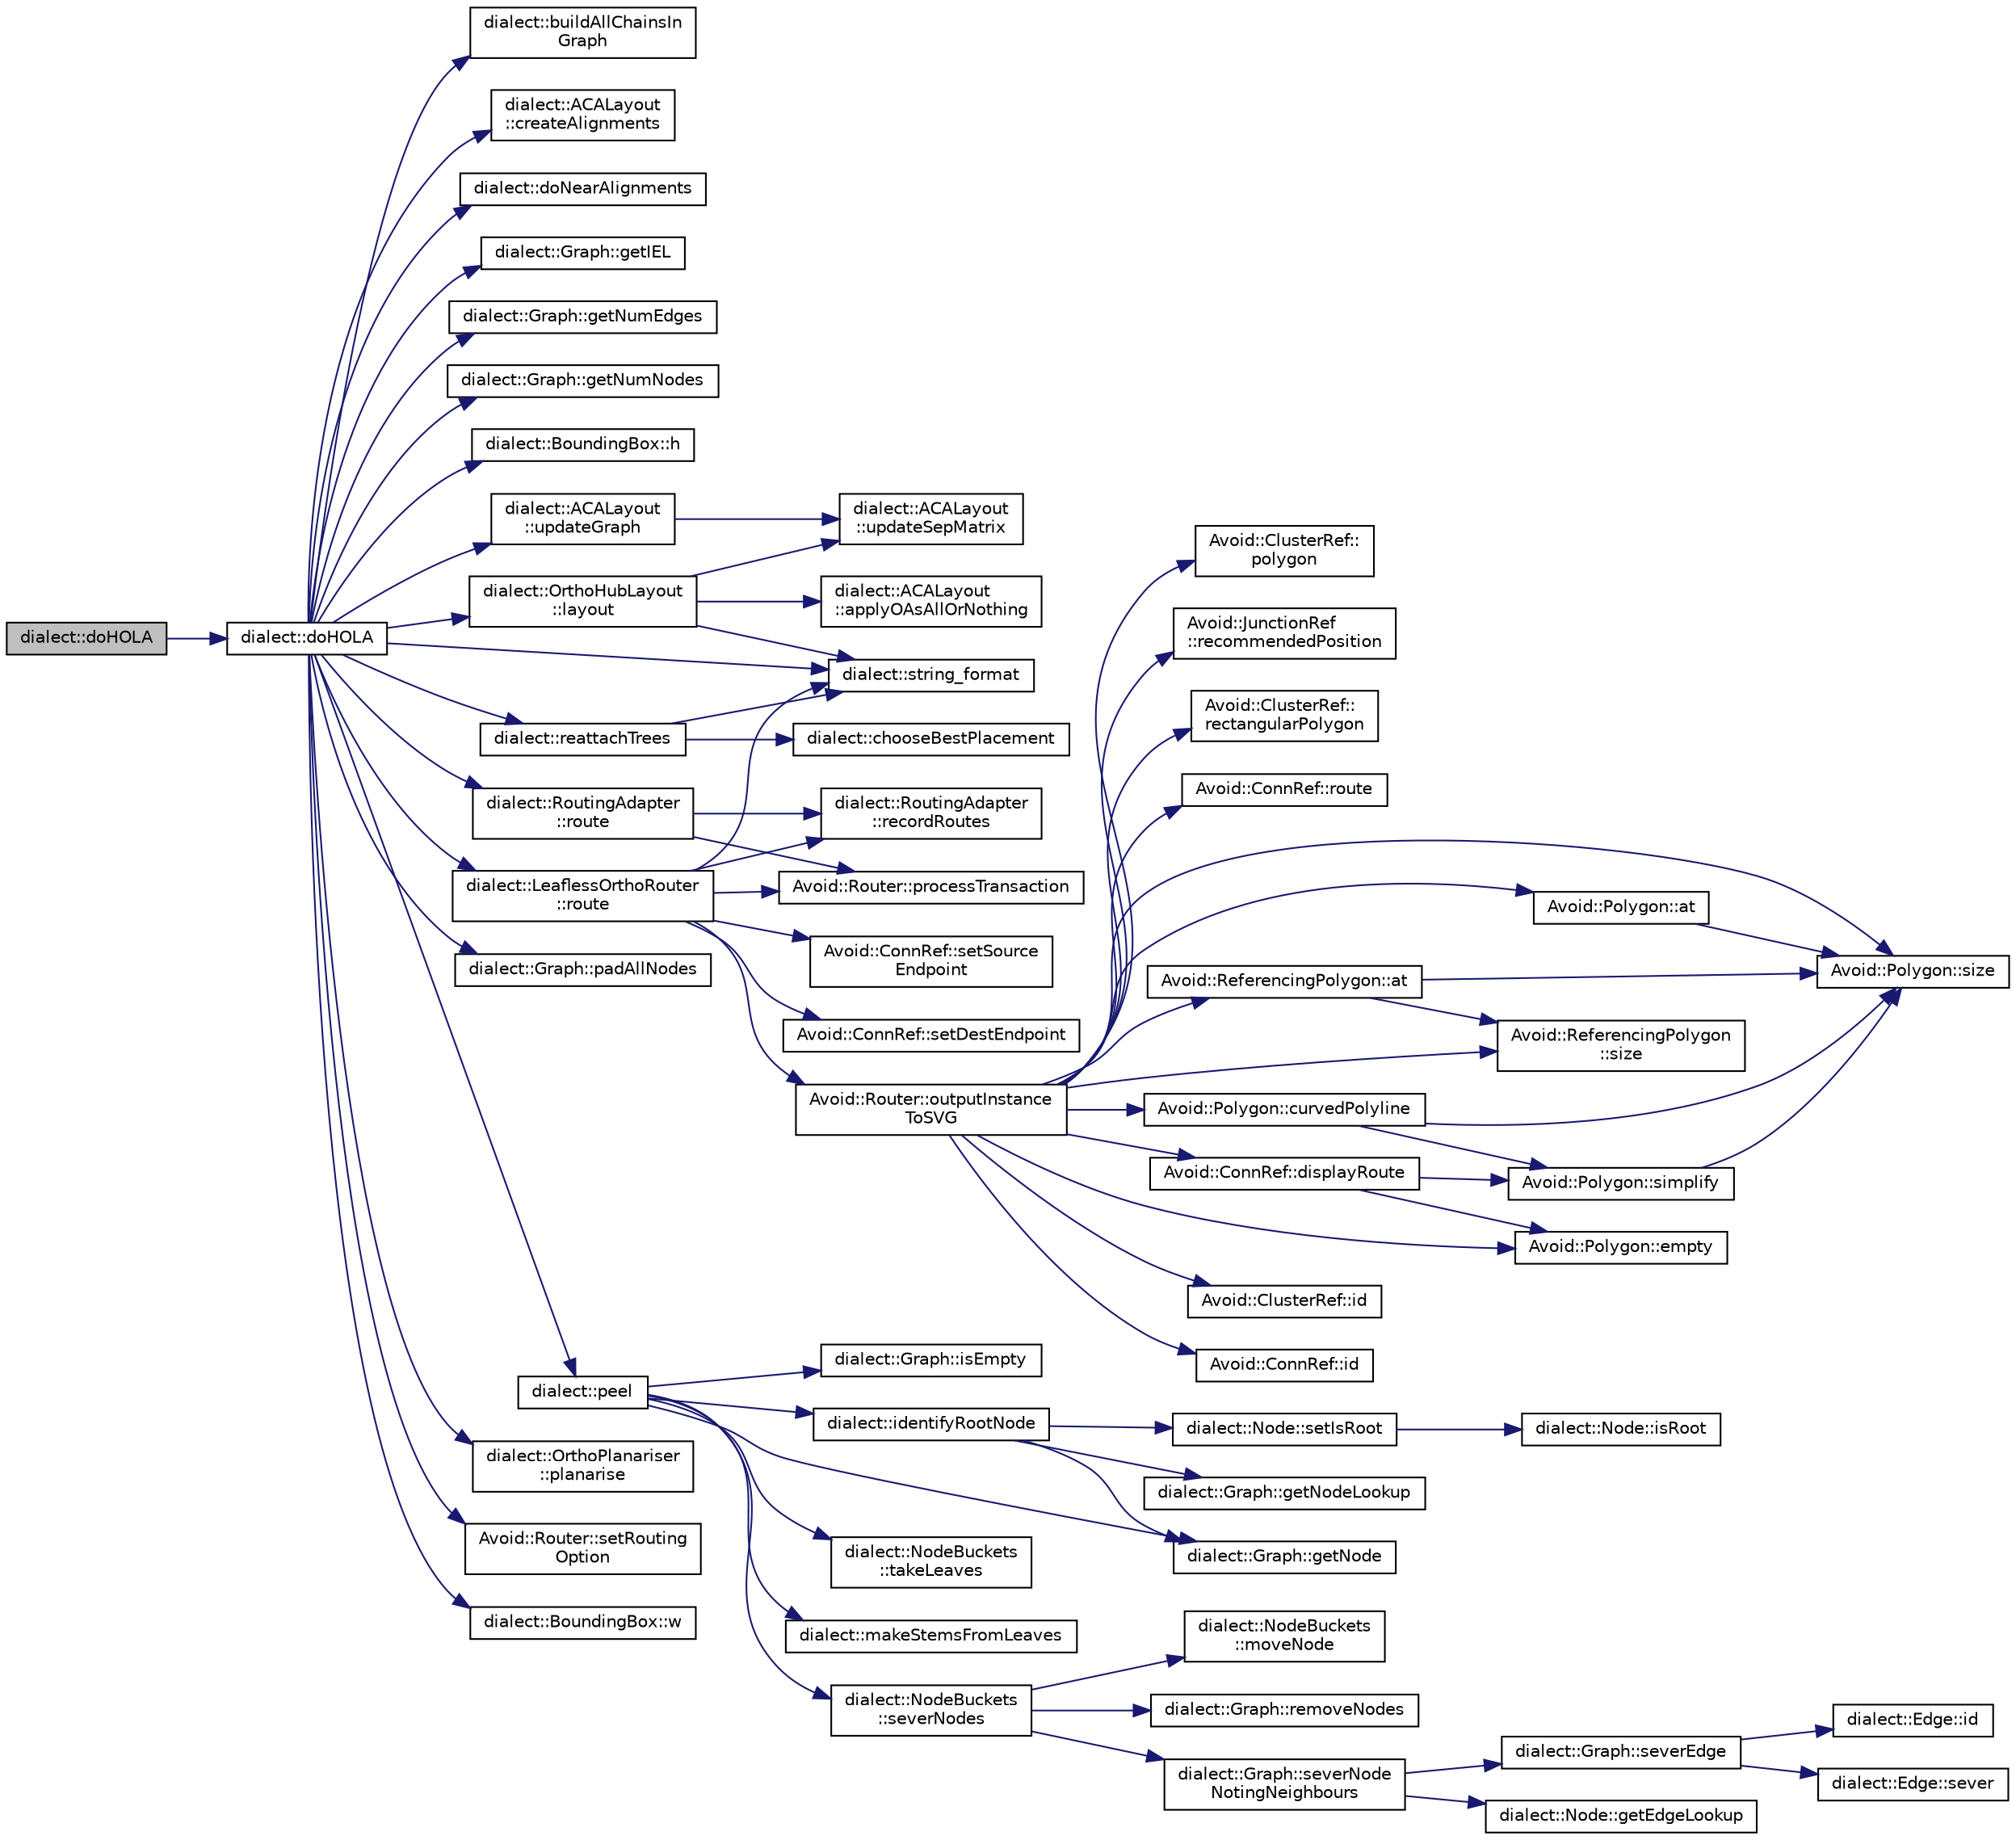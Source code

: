 digraph "dialect::doHOLA"
{
  edge [fontname="Helvetica",fontsize="10",labelfontname="Helvetica",labelfontsize="10"];
  node [fontname="Helvetica",fontsize="10",shape=record];
  rankdir="LR";
  Node69 [label="dialect::doHOLA",height=0.2,width=0.4,color="black", fillcolor="grey75", style="filled", fontcolor="black"];
  Node69 -> Node70 [color="midnightblue",fontsize="10",style="solid",fontname="Helvetica"];
  Node70 [label="dialect::doHOLA",height=0.2,width=0.4,color="black", fillcolor="white", style="filled",URL="$namespacedialect.html#a05ccc4c149e1b5902ec827bfabd3cf76",tooltip="Apply the HOLA layout algorithm to the given Graph. See Steve Kieffer, Tim Dwyer, Kim Marriott..."];
  Node70 -> Node71 [color="midnightblue",fontsize="10",style="solid",fontname="Helvetica"];
  Node71 [label="dialect::buildAllChainsIn\lGraph",height=0.2,width=0.4,color="black", fillcolor="white", style="filled",URL="$namespacedialect.html#a78c126f4a90d9e38c4b00e85db20f8c7",tooltip="Convenience method to build all the chains and cycles in a graph. "];
  Node70 -> Node72 [color="midnightblue",fontsize="10",style="solid",fontname="Helvetica"];
  Node72 [label="dialect::ACALayout\l::createAlignments",height=0.2,width=0.4,color="black", fillcolor="white", style="filled",URL="$classdialect_1_1ACALayout.html#a0fc4364e821983142e55e978e33e29a2",tooltip="Creates alignments. "];
  Node70 -> Node73 [color="midnightblue",fontsize="10",style="solid",fontname="Helvetica"];
  Node73 [label="dialect::doNearAlignments",height=0.2,width=0.4,color="black", fillcolor="white", style="filled",URL="$namespacedialect.html#a0e008284e07fda0a6c7e60e1d501dfa9",tooltip="Look for nodes that are nearly aligned, and try to align them. "];
  Node70 -> Node74 [color="midnightblue",fontsize="10",style="solid",fontname="Helvetica"];
  Node74 [label="dialect::Graph::getIEL",height=0.2,width=0.4,color="black", fillcolor="white", style="filled",URL="$classdialect_1_1Graph.html#a0dbf008d97d5a6ad814778217d2da948",tooltip="Read the ideal edge length of this Graph. "];
  Node70 -> Node75 [color="midnightblue",fontsize="10",style="solid",fontname="Helvetica"];
  Node75 [label="dialect::Graph::getNumEdges",height=0.2,width=0.4,color="black", fillcolor="white", style="filled",URL="$classdialect_1_1Graph.html#abce986e93e2c1dd090a9cdfd924e0c99",tooltip="Say how many Edges there are in this Graph. "];
  Node70 -> Node76 [color="midnightblue",fontsize="10",style="solid",fontname="Helvetica"];
  Node76 [label="dialect::Graph::getNumNodes",height=0.2,width=0.4,color="black", fillcolor="white", style="filled",URL="$classdialect_1_1Graph.html#af941c70fd0d10fd6cad07f61434aec93",tooltip="Say how many Nodes there are in this Graph. "];
  Node70 -> Node77 [color="midnightblue",fontsize="10",style="solid",fontname="Helvetica"];
  Node77 [label="dialect::BoundingBox::h",height=0.2,width=0.4,color="black", fillcolor="white", style="filled",URL="$structdialect_1_1BoundingBox.html#a0c3a42869c020255f63dfce1a891066d",tooltip="Get the height of the box. "];
  Node70 -> Node78 [color="midnightblue",fontsize="10",style="solid",fontname="Helvetica"];
  Node78 [label="dialect::OrthoHubLayout\l::layout",height=0.2,width=0.4,color="black", fillcolor="white", style="filled",URL="$classdialect_1_1OrthoHubLayout.html#a0b9a6aa806f4ccf26b448aa67d7fed95",tooltip="Try to orthogonalise hubs. "];
  Node78 -> Node79 [color="midnightblue",fontsize="10",style="solid",fontname="Helvetica"];
  Node79 [label="dialect::ACALayout\l::applyOAsAllOrNothing",height=0.2,width=0.4,color="black", fillcolor="white", style="filled",URL="$classdialect_1_1ACALayout.html#ad64d1f3c84dcd313ab48e57f4788b026",tooltip="Creates all the requested alignments, or none if any is infeasible. "];
  Node78 -> Node80 [color="midnightblue",fontsize="10",style="solid",fontname="Helvetica"];
  Node80 [label="dialect::string_format",height=0.2,width=0.4,color="black", fillcolor="white", style="filled",URL="$namespacedialect.html#a7fdbc3f53251706e91936da1109bb644",tooltip="String formatting. "];
  Node78 -> Node81 [color="midnightblue",fontsize="10",style="solid",fontname="Helvetica"];
  Node81 [label="dialect::ACALayout\l::updateSepMatrix",height=0.2,width=0.4,color="black", fillcolor="white", style="filled",URL="$classdialect_1_1ACALayout.html#afb9467554d9931aee36e5825d4a574fb",tooltip="Update the SepMatrix of the Graph on which this ACALayout was built (if any). "];
  Node70 -> Node82 [color="midnightblue",fontsize="10",style="solid",fontname="Helvetica"];
  Node82 [label="dialect::Graph::padAllNodes",height=0.2,width=0.4,color="black", fillcolor="white", style="filled",URL="$classdialect_1_1Graph.html#a955bdc479f10b59c0b53e3cf1e8f1aeb",tooltip="Add padding to all ndoes. "];
  Node70 -> Node83 [color="midnightblue",fontsize="10",style="solid",fontname="Helvetica"];
  Node83 [label="dialect::peel",height=0.2,width=0.4,color="black", fillcolor="white", style="filled",URL="$namespacedialect.html#a29b1d1583bf8668dde5e0252a2205eb1",tooltip="Perform the \"peeling\" process, in which the exterior trees are removed from the given Graph..."];
  Node83 -> Node84 [color="midnightblue",fontsize="10",style="solid",fontname="Helvetica"];
  Node84 [label="dialect::NodeBuckets\l::takeLeaves",height=0.2,width=0.4,color="black", fillcolor="white", style="filled",URL="$structdialect_1_1NodeBuckets.html#a1058d0a33849b95a75ea5ee17ba979a4",tooltip="Return a copy of the bucket of leaves, and clear the latter. "];
  Node83 -> Node85 [color="midnightblue",fontsize="10",style="solid",fontname="Helvetica"];
  Node85 [label="dialect::makeStemsFromLeaves",height=0.2,width=0.4,color="black", fillcolor="white", style="filled",URL="$namespacedialect.html#a7e4dc6aea10cd3c086f57c1be3960aeb",tooltip="Make a Stem object to represent each leaf. "];
  Node83 -> Node86 [color="midnightblue",fontsize="10",style="solid",fontname="Helvetica"];
  Node86 [label="dialect::NodeBuckets\l::severNodes",height=0.2,width=0.4,color="black", fillcolor="white", style="filled",URL="$structdialect_1_1NodeBuckets.html#a7cba81f7da5c12fe1cad7c3b5173e556",tooltip="Sever the given Nodes from our Graph. "];
  Node86 -> Node87 [color="midnightblue",fontsize="10",style="solid",fontname="Helvetica"];
  Node87 [label="dialect::Graph::severNode\lNotingNeighbours",height=0.2,width=0.4,color="black", fillcolor="white", style="filled",URL="$classdialect_1_1Graph.html#ad6434fe1d4f4fce48f5cd88bb943606c",tooltip="Like severNode but also returns a vector of all Nodes that were neighbours before severing..."];
  Node87 -> Node88 [color="midnightblue",fontsize="10",style="solid",fontname="Helvetica"];
  Node88 [label="dialect::Node::getEdgeLookup",height=0.2,width=0.4,color="black", fillcolor="white", style="filled",URL="$classdialect_1_1Node.html#ab82a623cf2c0d97bfb3206b1b5d656f3",tooltip="Read-only access to this Node&#39;s lookup map for Edges by their ID. "];
  Node87 -> Node89 [color="midnightblue",fontsize="10",style="solid",fontname="Helvetica"];
  Node89 [label="dialect::Graph::severEdge",height=0.2,width=0.4,color="black", fillcolor="white", style="filled",URL="$classdialect_1_1Graph.html#a86f8762c5ddfdad4c934285da5bd4933",tooltip="Sever an Edge in this Graph. "];
  Node89 -> Node90 [color="midnightblue",fontsize="10",style="solid",fontname="Helvetica"];
  Node90 [label="dialect::Edge::sever",height=0.2,width=0.4,color="black", fillcolor="white", style="filled",URL="$classdialect_1_1Edge.html#a04fbe3f536a380fc6d70bcb09728ca08",tooltip="\"Sever\" this Edge, i.e. remove it from the Nodes to which it is attached. "];
  Node89 -> Node91 [color="midnightblue",fontsize="10",style="solid",fontname="Helvetica"];
  Node91 [label="dialect::Edge::id",height=0.2,width=0.4,color="black", fillcolor="white", style="filled",URL="$classdialect_1_1Edge.html#ab3e603f70b854af7f69b12bcb7a06de4",tooltip="Access the unique ID of this instance. "];
  Node86 -> Node92 [color="midnightblue",fontsize="10",style="solid",fontname="Helvetica"];
  Node92 [label="dialect::NodeBuckets\l::moveNode",height=0.2,width=0.4,color="black", fillcolor="white", style="filled",URL="$structdialect_1_1NodeBuckets.html#a39f69438d390511f0a13edab602adcad",tooltip="Move a node from one bucket to another. "];
  Node86 -> Node93 [color="midnightblue",fontsize="10",style="solid",fontname="Helvetica"];
  Node93 [label="dialect::Graph::removeNodes",height=0.2,width=0.4,color="black", fillcolor="white", style="filled",URL="$classdialect_1_1Graph.html#a6e23356b35518e9fd3ca93e3b6dd555a",tooltip="Remove several Nodes from this Graph. "];
  Node83 -> Node94 [color="midnightblue",fontsize="10",style="solid",fontname="Helvetica"];
  Node94 [label="dialect::Graph::isEmpty",height=0.2,width=0.4,color="black", fillcolor="white", style="filled",URL="$classdialect_1_1Graph.html#ac4e10d13edd049dd2da80ea986b76fe9",tooltip="Say whether the Graph is empty, meaning that it has no Nodes. "];
  Node83 -> Node95 [color="midnightblue",fontsize="10",style="solid",fontname="Helvetica"];
  Node95 [label="dialect::identifyRootNode",height=0.2,width=0.4,color="black", fillcolor="white", style="filled",URL="$namespacedialect.html#a348cb1a0dfe6202d4ff711029a4ccf8e",tooltip="Mark as \"root\" the PeeledNode having largest serial number. "];
  Node95 -> Node96 [color="midnightblue",fontsize="10",style="solid",fontname="Helvetica"];
  Node96 [label="dialect::Graph::getNodeLookup",height=0.2,width=0.4,color="black", fillcolor="white", style="filled",URL="$classdialect_1_1Graph.html#a5467080616423cac88b67242aedf0949",tooltip="Read-only access to this Graph&#39;s lookup map for Nodes by their ID. "];
  Node95 -> Node97 [color="midnightblue",fontsize="10",style="solid",fontname="Helvetica"];
  Node97 [label="dialect::Graph::getNode",height=0.2,width=0.4,color="black", fillcolor="white", style="filled",URL="$classdialect_1_1Graph.html#a0adf4a0dc63a42b8196f3864d1d31e04",tooltip="Look up a Node by ID. "];
  Node95 -> Node98 [color="midnightblue",fontsize="10",style="solid",fontname="Helvetica"];
  Node98 [label="dialect::Node::setIsRoot",height=0.2,width=0.4,color="black", fillcolor="white", style="filled",URL="$classdialect_1_1Node.html#a5463ea8526de6f00794156ae79f8226b",tooltip="Say whether this Node is a root. This is useful when working with trees, and can be safely ignored wh..."];
  Node98 -> Node99 [color="midnightblue",fontsize="10",style="solid",fontname="Helvetica"];
  Node99 [label="dialect::Node::isRoot",height=0.2,width=0.4,color="black", fillcolor="white", style="filled",URL="$classdialect_1_1Node.html#ac9a5e3dbde4ca97e31486de74305f101",tooltip="Check whether this Node has been marked as being a root. This is useful when working with trees..."];
  Node83 -> Node97 [color="midnightblue",fontsize="10",style="solid",fontname="Helvetica"];
  Node70 -> Node100 [color="midnightblue",fontsize="10",style="solid",fontname="Helvetica"];
  Node100 [label="dialect::OrthoPlanariser\l::planarise",height=0.2,width=0.4,color="black", fillcolor="white", style="filled",URL="$classdialect_1_1OrthoPlanariser.html#a9bd66fa7b2d08e447741fdbc590d1167",tooltip="Compute a planarisation of the given Graph. "];
  Node70 -> Node101 [color="midnightblue",fontsize="10",style="solid",fontname="Helvetica"];
  Node101 [label="dialect::reattachTrees",height=0.2,width=0.4,color="black", fillcolor="white", style="filled",URL="$namespacedialect.html#a9d325ef46ea3385428712f16fedf71ef",tooltip="Given a planar orthogonal core, and the corresponding Trees (as resulting from the peeling process)..."];
  Node101 -> Node102 [color="midnightblue",fontsize="10",style="solid",fontname="Helvetica"];
  Node102 [label="dialect::chooseBestPlacement",height=0.2,width=0.4,color="black", fillcolor="white", style="filled",URL="$namespacedialect.html#a74c07364fd697fc53a40c3dd7099ed95",tooltip="Choose the best TreePlacement from among a list of alternatives. "];
  Node101 -> Node80 [color="midnightblue",fontsize="10",style="solid",fontname="Helvetica"];
  Node70 -> Node103 [color="midnightblue",fontsize="10",style="solid",fontname="Helvetica"];
  Node103 [label="dialect::RoutingAdapter\l::route",height=0.2,width=0.4,color="black", fillcolor="white", style="filled",URL="$structdialect_1_1RoutingAdapter.html#a017c2b77ed6ad722dc6e18435969a58b",tooltip="Do the routing. "];
  Node103 -> Node104 [color="midnightblue",fontsize="10",style="solid",fontname="Helvetica"];
  Node104 [label="Avoid::Router::processTransaction",height=0.2,width=0.4,color="black", fillcolor="white", style="filled",URL="$classAvoid_1_1Router.html#ac4497126d8d4c76a122af565260941fc",tooltip="Finishes the current transaction and processes all the queued object changes efficiently. "];
  Node103 -> Node105 [color="midnightblue",fontsize="10",style="solid",fontname="Helvetica"];
  Node105 [label="dialect::RoutingAdapter\l::recordRoutes",height=0.2,width=0.4,color="black", fillcolor="white", style="filled",URL="$structdialect_1_1RoutingAdapter.html#a72d4d8abc45334d96c84e6cfba985ffe",tooltip="Record the routes in the Edges. "];
  Node70 -> Node106 [color="midnightblue",fontsize="10",style="solid",fontname="Helvetica"];
  Node106 [label="dialect::LeaflessOrthoRouter\l::route",height=0.2,width=0.4,color="black", fillcolor="white", style="filled",URL="$classdialect_1_1LeaflessOrthoRouter.html#af58e911020f19a144303fc01e5b8c35e",tooltip="Do the routing. "];
  Node106 -> Node80 [color="midnightblue",fontsize="10",style="solid",fontname="Helvetica"];
  Node106 -> Node107 [color="midnightblue",fontsize="10",style="solid",fontname="Helvetica"];
  Node107 [label="Avoid::Router::outputInstance\lToSVG",height=0.2,width=0.4,color="black", fillcolor="white", style="filled",URL="$classAvoid_1_1Router.html#a458aae2d6447e0958e4916a8c29bbb47",tooltip="Generates an SVG file containing debug output and code that can be used to regenerate the instance..."];
  Node107 -> Node108 [color="midnightblue",fontsize="10",style="solid",fontname="Helvetica"];
  Node108 [label="Avoid::Polygon::at",height=0.2,width=0.4,color="black", fillcolor="white", style="filled",URL="$classAvoid_1_1Polygon.html#ab2772d0cf1d0aad817a9814e20fce5ab",tooltip="Returns a specific point in the polygon. "];
  Node108 -> Node109 [color="midnightblue",fontsize="10",style="solid",fontname="Helvetica"];
  Node109 [label="Avoid::Polygon::size",height=0.2,width=0.4,color="black", fillcolor="white", style="filled",URL="$classAvoid_1_1Polygon.html#a2f9e9c8c78407eefbde944e663d9711e",tooltip="Returns the number of points in this polygon. "];
  Node107 -> Node110 [color="midnightblue",fontsize="10",style="solid",fontname="Helvetica"];
  Node110 [label="Avoid::ReferencingPolygon::at",height=0.2,width=0.4,color="black", fillcolor="white", style="filled",URL="$classAvoid_1_1ReferencingPolygon.html#a168bb0af7ba4147861f6b326d088da71",tooltip="Returns a specific point in the polygon. "];
  Node110 -> Node109 [color="midnightblue",fontsize="10",style="solid",fontname="Helvetica"];
  Node110 -> Node111 [color="midnightblue",fontsize="10",style="solid",fontname="Helvetica"];
  Node111 [label="Avoid::ReferencingPolygon\l::size",height=0.2,width=0.4,color="black", fillcolor="white", style="filled",URL="$classAvoid_1_1ReferencingPolygon.html#a1dde474f3703dfe854768d5857a94067",tooltip="Returns the number of points in this polygon. "];
  Node107 -> Node112 [color="midnightblue",fontsize="10",style="solid",fontname="Helvetica"];
  Node112 [label="Avoid::Polygon::curvedPolyline",height=0.2,width=0.4,color="black", fillcolor="white", style="filled",URL="$classAvoid_1_1Polygon.html#a35ab2aa804cc40ae127e0641e254d268",tooltip="Returns a curved approximation of this multi-segment PolyLine, with the corners replaced by smooth Be..."];
  Node112 -> Node113 [color="midnightblue",fontsize="10",style="solid",fontname="Helvetica"];
  Node113 [label="Avoid::Polygon::simplify",height=0.2,width=0.4,color="black", fillcolor="white", style="filled",URL="$classAvoid_1_1Polygon.html#a2d3a0deb96bbff214b7035e481f0f0e8",tooltip="Returns a simplified Polyline, where all collinear line segments have been collapsed down into single..."];
  Node113 -> Node109 [color="midnightblue",fontsize="10",style="solid",fontname="Helvetica"];
  Node112 -> Node109 [color="midnightblue",fontsize="10",style="solid",fontname="Helvetica"];
  Node107 -> Node114 [color="midnightblue",fontsize="10",style="solid",fontname="Helvetica"];
  Node114 [label="Avoid::ConnRef::displayRoute",height=0.2,width=0.4,color="black", fillcolor="white", style="filled",URL="$classAvoid_1_1ConnRef.html#ab7462cd69bd1d2c4dd318119558b4a94",tooltip="Returns a reference to the current display version of the route for the connector. "];
  Node114 -> Node115 [color="midnightblue",fontsize="10",style="solid",fontname="Helvetica"];
  Node115 [label="Avoid::Polygon::empty",height=0.2,width=0.4,color="black", fillcolor="white", style="filled",URL="$classAvoid_1_1Polygon.html#a477d0e8e93509d7955d1f4b4ca0abb0d",tooltip="Returns true if this polygon is empty. "];
  Node114 -> Node113 [color="midnightblue",fontsize="10",style="solid",fontname="Helvetica"];
  Node107 -> Node115 [color="midnightblue",fontsize="10",style="solid",fontname="Helvetica"];
  Node107 -> Node116 [color="midnightblue",fontsize="10",style="solid",fontname="Helvetica"];
  Node116 [label="Avoid::ClusterRef::id",height=0.2,width=0.4,color="black", fillcolor="white", style="filled",URL="$classAvoid_1_1ClusterRef.html#a7a25b0c34cdad039906693265a9caac8",tooltip="Returns the ID of this cluster. "];
  Node107 -> Node117 [color="midnightblue",fontsize="10",style="solid",fontname="Helvetica"];
  Node117 [label="Avoid::ConnRef::id",height=0.2,width=0.4,color="black", fillcolor="white", style="filled",URL="$classAvoid_1_1ConnRef.html#a053841a1fdef00b1e90f20f563e1c259",tooltip="Returns the ID of this connector. "];
  Node107 -> Node118 [color="midnightblue",fontsize="10",style="solid",fontname="Helvetica"];
  Node118 [label="Avoid::ClusterRef::\lpolygon",height=0.2,width=0.4,color="black", fillcolor="white", style="filled",URL="$classAvoid_1_1ClusterRef.html#acd1fa20b079253d53d27abf50d2a8933",tooltip="Returns a reference to the polygon boundary of this cluster. "];
  Node107 -> Node119 [color="midnightblue",fontsize="10",style="solid",fontname="Helvetica"];
  Node119 [label="Avoid::JunctionRef\l::recommendedPosition",height=0.2,width=0.4,color="black", fillcolor="white", style="filled",URL="$classAvoid_1_1JunctionRef.html#a5b376e38102c5e4c9b625be21a9e46d5",tooltip="Returns a recommended position for the junction based on improving hyperedge routes. This value will be set during routing when the improveHyperedgeRoutesMovingJunctions router option is set (the default). "];
  Node107 -> Node120 [color="midnightblue",fontsize="10",style="solid",fontname="Helvetica"];
  Node120 [label="Avoid::ClusterRef::\lrectangularPolygon",height=0.2,width=0.4,color="black", fillcolor="white", style="filled",URL="$classAvoid_1_1ClusterRef.html#af7877b59ea4cb2939047f785382f8008",tooltip="Returns a reference to the rectangular boundary of this cluster. "];
  Node107 -> Node121 [color="midnightblue",fontsize="10",style="solid",fontname="Helvetica"];
  Node121 [label="Avoid::ConnRef::route",height=0.2,width=0.4,color="black", fillcolor="white", style="filled",URL="$classAvoid_1_1ConnRef.html#a0d90245fbe772d30723bd578efa3a45d",tooltip="Returns a reference to the current raw \"debug\" route for the connector. "];
  Node107 -> Node109 [color="midnightblue",fontsize="10",style="solid",fontname="Helvetica"];
  Node107 -> Node111 [color="midnightblue",fontsize="10",style="solid",fontname="Helvetica"];
  Node106 -> Node104 [color="midnightblue",fontsize="10",style="solid",fontname="Helvetica"];
  Node106 -> Node105 [color="midnightblue",fontsize="10",style="solid",fontname="Helvetica"];
  Node106 -> Node122 [color="midnightblue",fontsize="10",style="solid",fontname="Helvetica"];
  Node122 [label="Avoid::ConnRef::setSource\lEndpoint",height=0.2,width=0.4,color="black", fillcolor="white", style="filled",URL="$classAvoid_1_1ConnRef.html#a45ab41f9847a610ba17a326cd05cb266",tooltip="Sets just a new source endpoint for this connector. "];
  Node106 -> Node123 [color="midnightblue",fontsize="10",style="solid",fontname="Helvetica"];
  Node123 [label="Avoid::ConnRef::setDestEndpoint",height=0.2,width=0.4,color="black", fillcolor="white", style="filled",URL="$classAvoid_1_1ConnRef.html#a7b216c9aa42811f1f2786adbda84f02e",tooltip="Sets just a new destination endpoint for this connector. "];
  Node70 -> Node124 [color="midnightblue",fontsize="10",style="solid",fontname="Helvetica"];
  Node124 [label="Avoid::Router::setRouting\lOption",height=0.2,width=0.4,color="black", fillcolor="white", style="filled",URL="$classAvoid_1_1Router.html#a09f057f6d101f010588c9022893c9ac1",tooltip="Turn specific routing options on or off. "];
  Node70 -> Node80 [color="midnightblue",fontsize="10",style="solid",fontname="Helvetica"];
  Node70 -> Node125 [color="midnightblue",fontsize="10",style="solid",fontname="Helvetica"];
  Node125 [label="dialect::ACALayout\l::updateGraph",height=0.2,width=0.4,color="black", fillcolor="white", style="filled",URL="$classdialect_1_1ACALayout.html#ad8987f21eba0008c7f43ecbbc6b961fd",tooltip="For forward compatibility (i.e. with Graphs), we offer a convenience method to update the Graph (when..."];
  Node125 -> Node81 [color="midnightblue",fontsize="10",style="solid",fontname="Helvetica"];
  Node70 -> Node126 [color="midnightblue",fontsize="10",style="solid",fontname="Helvetica"];
  Node126 [label="dialect::BoundingBox::w",height=0.2,width=0.4,color="black", fillcolor="white", style="filled",URL="$structdialect_1_1BoundingBox.html#a467c0c9f4464e66abdc2eb342f3f7c57",tooltip="Get the width of the box. "];
}
